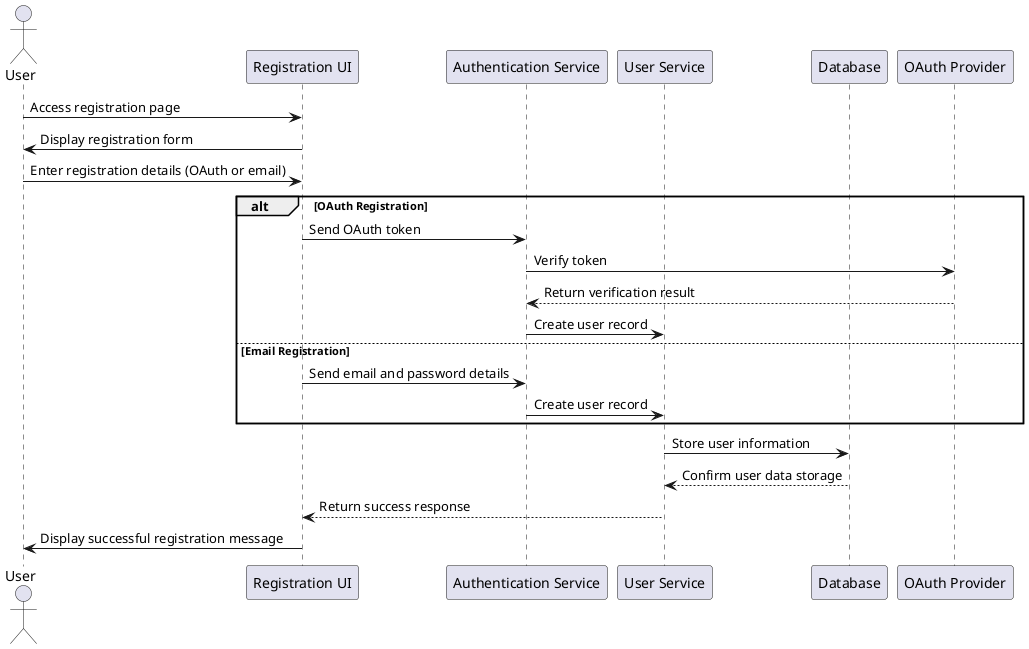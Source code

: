 @startuml user-registration-sequence-diagram

actor User
participant "Registration UI" as UI
participant "Authentication Service" as AuthService
participant "User Service" as UserService
participant "Database" as DB
participant "OAuth Provider" as OP

User -> UI: Access registration page
UI -> User: Display registration form
User -> UI: Enter registration details (OAuth or email)

alt OAuth Registration
    UI -> AuthService: Send OAuth token
    AuthService -> OP: Verify token
    OP --> AuthService: Return verification result
    AuthService -> UserService: Create user record
else Email Registration
    UI -> AuthService: Send email and password details
    AuthService -> UserService: Create user record
end

UserService -> DB: Store user information
DB --> UserService: Confirm user data storage
UserService --> UI: Return success response
UI -> User: Display successful registration message
@enduml
